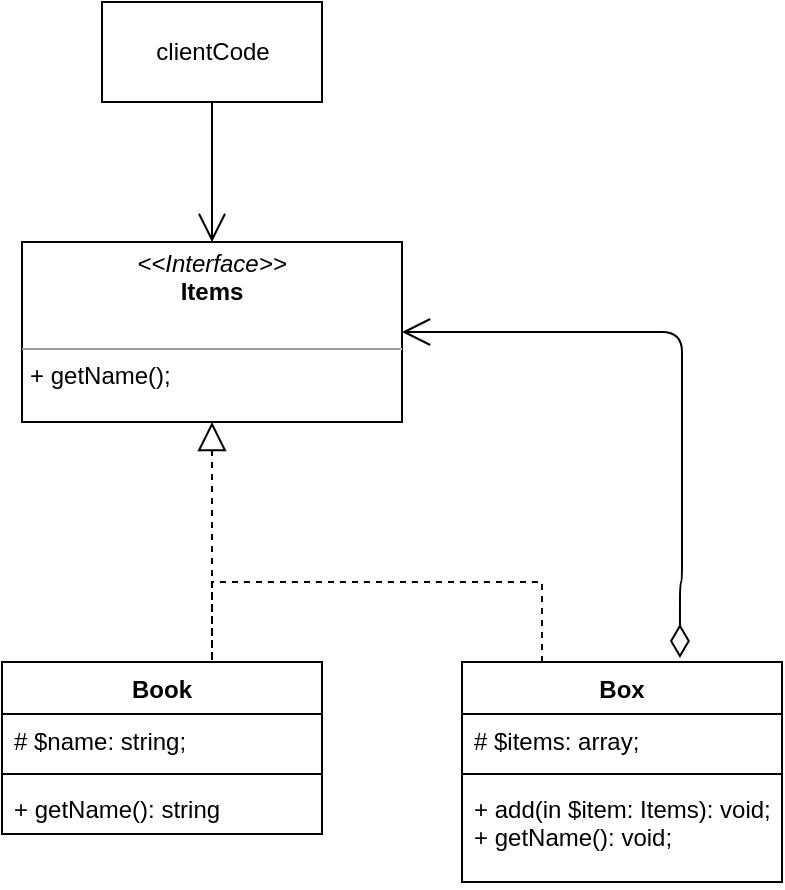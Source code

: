 <mxfile>
    <diagram id="1qMlMYxH2b1v5_K7dU-U" name="Страница 1">
        <mxGraphModel dx="1047" dy="800" grid="1" gridSize="10" guides="1" tooltips="1" connect="1" arrows="1" fold="1" page="1" pageScale="1" pageWidth="827" pageHeight="1169" math="0" shadow="0">
            <root>
                <mxCell id="0"/>
                <mxCell id="1" parent="0"/>
                <mxCell id="2" value="&lt;p style=&quot;margin: 0px ; margin-top: 4px ; text-align: center&quot;&gt;&lt;i&gt;&amp;lt;&amp;lt;Interface&amp;gt;&amp;gt;&lt;/i&gt;&lt;br&gt;&lt;b&gt;Items&lt;/b&gt;&lt;/p&gt;&lt;p style=&quot;margin: 0px ; margin-left: 4px&quot;&gt;&lt;br&gt;&lt;/p&gt;&lt;hr size=&quot;1&quot;&gt;&lt;p style=&quot;margin: 0px ; margin-left: 4px&quot;&gt;+ getName();&lt;br&gt;&lt;/p&gt;" style="verticalAlign=top;align=left;overflow=fill;fontSize=12;fontFamily=Helvetica;html=1;" vertex="1" parent="1">
                    <mxGeometry x="150" y="140" width="190" height="90" as="geometry"/>
                </mxCell>
                <mxCell id="3" value="Book" style="swimlane;fontStyle=1;align=center;verticalAlign=top;childLayout=stackLayout;horizontal=1;startSize=26;horizontalStack=0;resizeParent=1;resizeParentMax=0;resizeLast=0;collapsible=1;marginBottom=0;" vertex="1" parent="1">
                    <mxGeometry x="140" y="350" width="160" height="86" as="geometry"/>
                </mxCell>
                <mxCell id="4" value="# $name: string;" style="text;strokeColor=none;fillColor=none;align=left;verticalAlign=top;spacingLeft=4;spacingRight=4;overflow=hidden;rotatable=0;points=[[0,0.5],[1,0.5]];portConstraint=eastwest;" vertex="1" parent="3">
                    <mxGeometry y="26" width="160" height="26" as="geometry"/>
                </mxCell>
                <mxCell id="5" value="" style="line;strokeWidth=1;fillColor=none;align=left;verticalAlign=middle;spacingTop=-1;spacingLeft=3;spacingRight=3;rotatable=0;labelPosition=right;points=[];portConstraint=eastwest;" vertex="1" parent="3">
                    <mxGeometry y="52" width="160" height="8" as="geometry"/>
                </mxCell>
                <mxCell id="6" value="+ getName(): string" style="text;strokeColor=none;fillColor=none;align=left;verticalAlign=top;spacingLeft=4;spacingRight=4;overflow=hidden;rotatable=0;points=[[0,0.5],[1,0.5]];portConstraint=eastwest;" vertex="1" parent="3">
                    <mxGeometry y="60" width="160" height="26" as="geometry"/>
                </mxCell>
                <mxCell id="7" value="Box" style="swimlane;fontStyle=1;align=center;verticalAlign=top;childLayout=stackLayout;horizontal=1;startSize=26;horizontalStack=0;resizeParent=1;resizeParentMax=0;resizeLast=0;collapsible=1;marginBottom=0;" vertex="1" parent="1">
                    <mxGeometry x="370" y="350" width="160" height="110" as="geometry"/>
                </mxCell>
                <mxCell id="8" value="# $items: array;" style="text;strokeColor=none;fillColor=none;align=left;verticalAlign=top;spacingLeft=4;spacingRight=4;overflow=hidden;rotatable=0;points=[[0,0.5],[1,0.5]];portConstraint=eastwest;" vertex="1" parent="7">
                    <mxGeometry y="26" width="160" height="26" as="geometry"/>
                </mxCell>
                <mxCell id="9" value="" style="line;strokeWidth=1;fillColor=none;align=left;verticalAlign=middle;spacingTop=-1;spacingLeft=3;spacingRight=3;rotatable=0;labelPosition=right;points=[];portConstraint=eastwest;" vertex="1" parent="7">
                    <mxGeometry y="52" width="160" height="8" as="geometry"/>
                </mxCell>
                <mxCell id="10" value="+ add(in $item: Items): void;&#10;+ getName(): void;" style="text;strokeColor=none;fillColor=none;align=left;verticalAlign=top;spacingLeft=4;spacingRight=4;overflow=hidden;rotatable=0;points=[[0,0.5],[1,0.5]];portConstraint=eastwest;" vertex="1" parent="7">
                    <mxGeometry y="60" width="160" height="50" as="geometry"/>
                </mxCell>
                <mxCell id="11" value="" style="endArrow=block;dashed=1;endFill=0;endSize=12;html=1;entryX=0.5;entryY=1;entryDx=0;entryDy=0;exitX=0.25;exitY=0;exitDx=0;exitDy=0;rounded=0;" edge="1" parent="1" source="7" target="2">
                    <mxGeometry width="160" relative="1" as="geometry">
                        <mxPoint x="420" y="310" as="sourcePoint"/>
                        <mxPoint x="330" y="270" as="targetPoint"/>
                        <Array as="points">
                            <mxPoint x="410" y="310"/>
                            <mxPoint x="245" y="310"/>
                            <mxPoint x="245" y="350"/>
                        </Array>
                    </mxGeometry>
                </mxCell>
                <mxCell id="15" value="" style="endArrow=open;html=1;endSize=12;startArrow=diamondThin;startSize=14;startFill=0;edgeStyle=orthogonalEdgeStyle;align=left;verticalAlign=bottom;entryX=1;entryY=0.5;entryDx=0;entryDy=0;exitX=0.681;exitY=-0.018;exitDx=0;exitDy=0;exitPerimeter=0;" edge="1" parent="1" source="7" target="2">
                    <mxGeometry x="-0.151" y="-70" relative="1" as="geometry">
                        <mxPoint x="500" y="310" as="sourcePoint"/>
                        <mxPoint x="560" y="210" as="targetPoint"/>
                        <Array as="points">
                            <mxPoint x="479" y="310"/>
                            <mxPoint x="480" y="310"/>
                            <mxPoint x="480" y="185"/>
                        </Array>
                        <mxPoint as="offset"/>
                    </mxGeometry>
                </mxCell>
                <mxCell id="16" value="clientCode" style="html=1;" vertex="1" parent="1">
                    <mxGeometry x="190" y="20" width="110" height="50" as="geometry"/>
                </mxCell>
                <mxCell id="17" value="" style="endArrow=open;endFill=1;endSize=12;html=1;exitX=0.5;exitY=1;exitDx=0;exitDy=0;entryX=0.5;entryY=0;entryDx=0;entryDy=0;" edge="1" parent="1" source="16" target="2">
                    <mxGeometry width="160" relative="1" as="geometry">
                        <mxPoint x="320" y="80" as="sourcePoint"/>
                        <mxPoint x="480" y="80" as="targetPoint"/>
                    </mxGeometry>
                </mxCell>
            </root>
        </mxGraphModel>
    </diagram>
</mxfile>